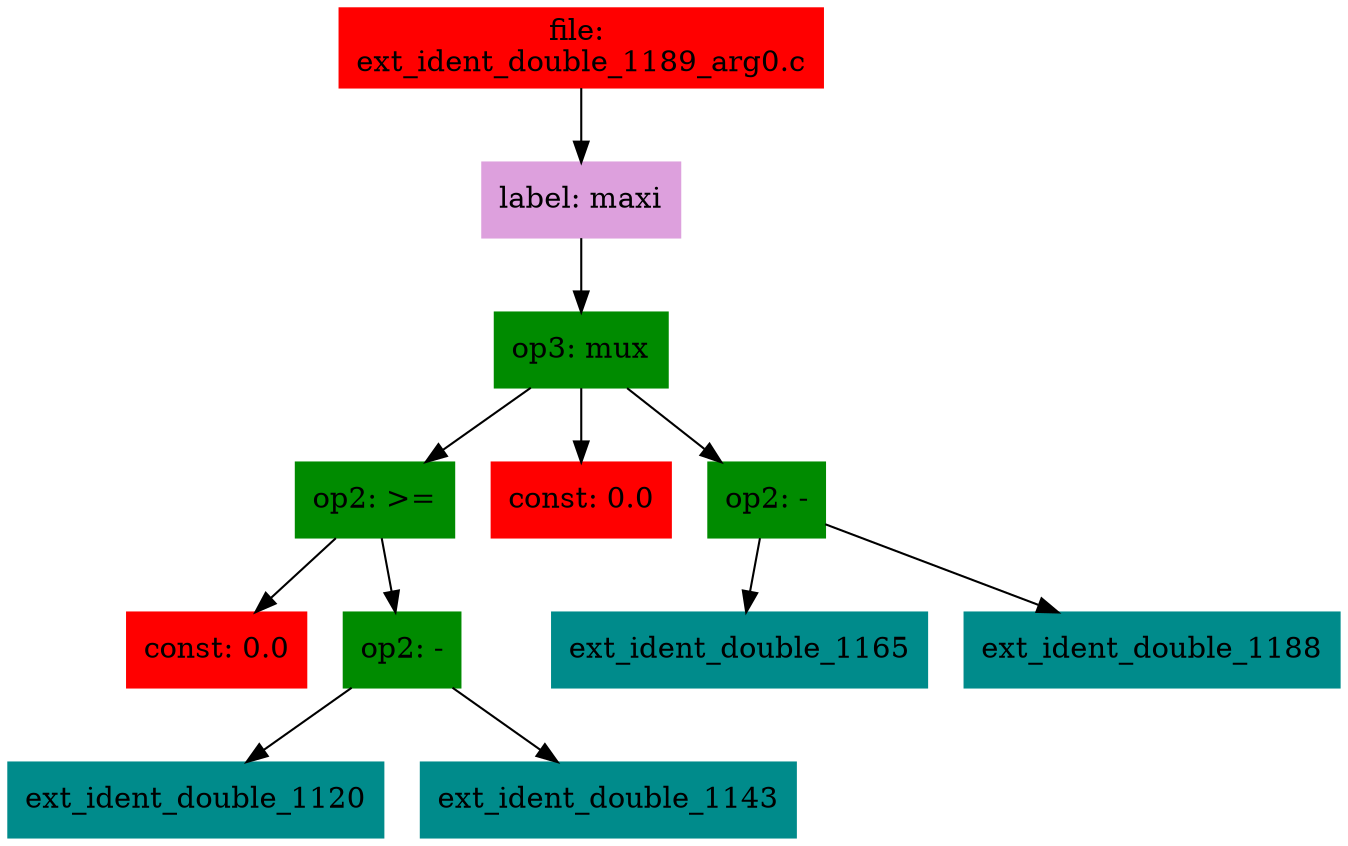 digraph G {
node [shape=box]

0 [label="file: 
ext_ident_double_1189_arg0.c",color=red, style=filled]
1 [label="label: maxi",color=plum, style=filled]
0 -> 1
2 [label="op3: mux",color=green4, style=filled]
1 -> 2
3 [label="op2: >=",color=green4, style=filled]
2 -> 3
4 [label="const: 0.0",color=red1, style=filled]
3 -> 4
5 [label="op2: -",color=green4, style=filled]
3 -> 5
6 [label="ext_ident_double_1120",color=cyan4, style=filled]
5 -> 6
650 [label="ext_ident_double_1143",color=cyan4, style=filled]
5 -> 650
1309 [label="const: 0.0",color=red1, style=filled]
2 -> 1309
1310 [label="op2: -",color=green4, style=filled]
2 -> 1310
1311 [label="ext_ident_double_1165",color=cyan4, style=filled]
1310 -> 1311
1955 [label="ext_ident_double_1188",color=cyan4, style=filled]
1310 -> 1955


}

